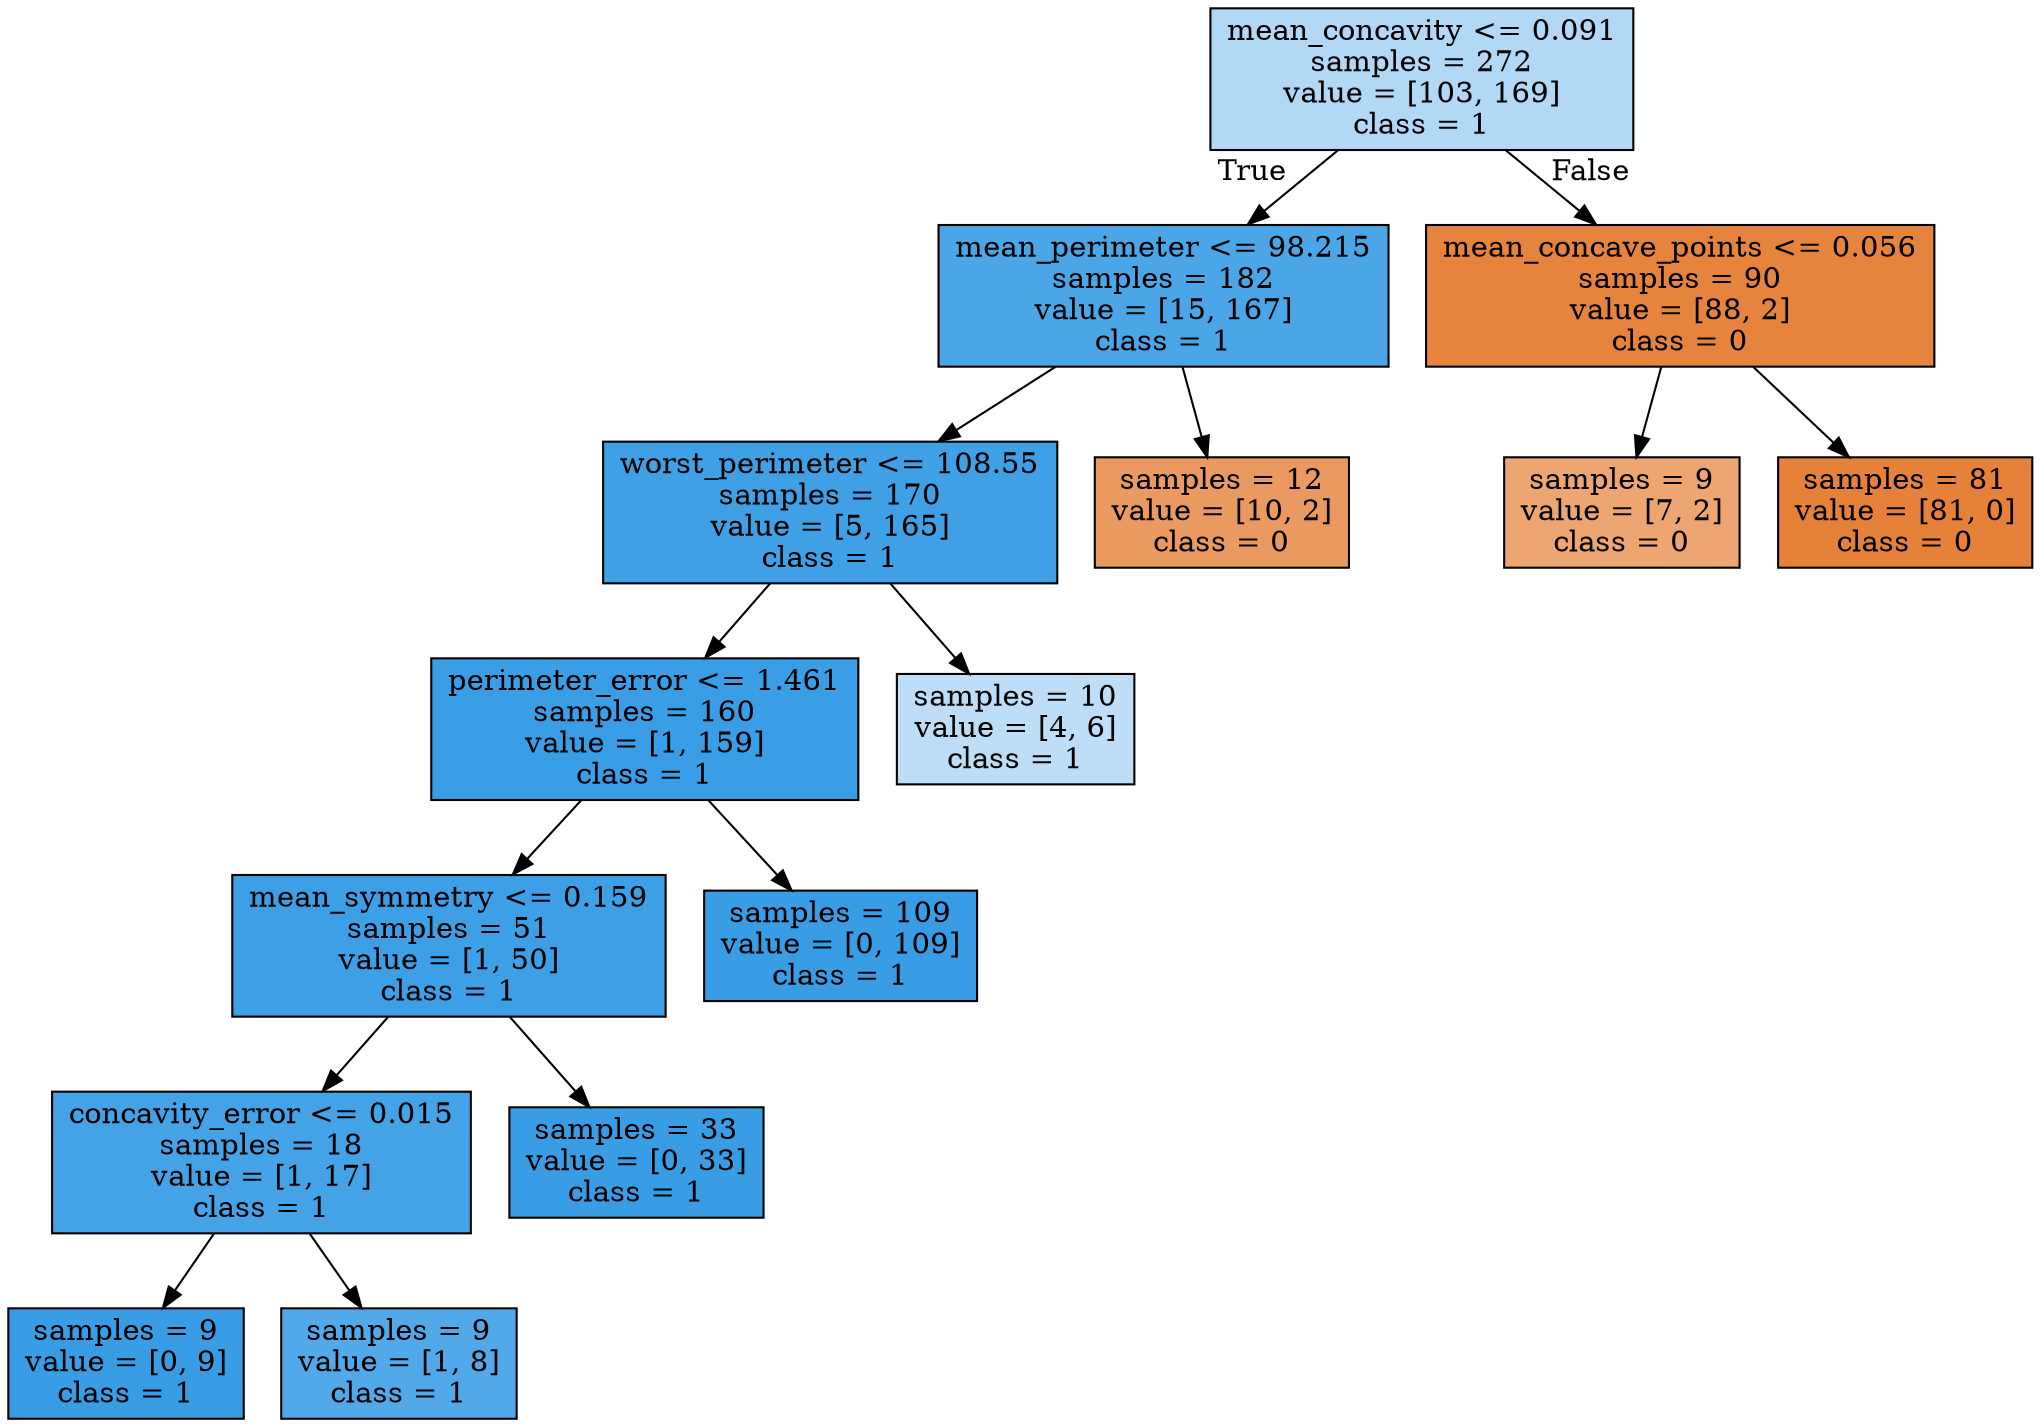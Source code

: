 digraph Tree {
node [shape=box, style="filled", color="black"] ;
0 [label="mean_concavity <= 0.091\nsamples = 272\nvalue = [103, 169]\nclass = 1", fillcolor="#399de564"] ;
1 [label="mean_perimeter <= 98.215\nsamples = 182\nvalue = [15, 167]\nclass = 1", fillcolor="#399de5e8"] ;
0 -> 1 [labeldistance=2.5, labelangle=45, headlabel="True"] ;
2 [label="worst_perimeter <= 108.55\nsamples = 170\nvalue = [5, 165]\nclass = 1", fillcolor="#399de5f7"] ;
1 -> 2 ;
3 [label="perimeter_error <= 1.461\nsamples = 160\nvalue = [1, 159]\nclass = 1", fillcolor="#399de5fd"] ;
2 -> 3 ;
4 [label="mean_symmetry <= 0.159\nsamples = 51\nvalue = [1, 50]\nclass = 1", fillcolor="#399de5fa"] ;
3 -> 4 ;
5 [label="concavity_error <= 0.015\nsamples = 18\nvalue = [1, 17]\nclass = 1", fillcolor="#399de5f0"] ;
4 -> 5 ;
6 [label="samples = 9\nvalue = [0, 9]\nclass = 1", fillcolor="#399de5ff"] ;
5 -> 6 ;
7 [label="samples = 9\nvalue = [1, 8]\nclass = 1", fillcolor="#399de5df"] ;
5 -> 7 ;
8 [label="samples = 33\nvalue = [0, 33]\nclass = 1", fillcolor="#399de5ff"] ;
4 -> 8 ;
9 [label="samples = 109\nvalue = [0, 109]\nclass = 1", fillcolor="#399de5ff"] ;
3 -> 9 ;
10 [label="samples = 10\nvalue = [4, 6]\nclass = 1", fillcolor="#399de555"] ;
2 -> 10 ;
11 [label="samples = 12\nvalue = [10, 2]\nclass = 0", fillcolor="#e58139cc"] ;
1 -> 11 ;
12 [label="mean_concave_points <= 0.056\nsamples = 90\nvalue = [88, 2]\nclass = 0", fillcolor="#e58139f9"] ;
0 -> 12 [labeldistance=2.5, labelangle=-45, headlabel="False"] ;
13 [label="samples = 9\nvalue = [7, 2]\nclass = 0", fillcolor="#e58139b6"] ;
12 -> 13 ;
14 [label="samples = 81\nvalue = [81, 0]\nclass = 0", fillcolor="#e58139ff"] ;
12 -> 14 ;
}